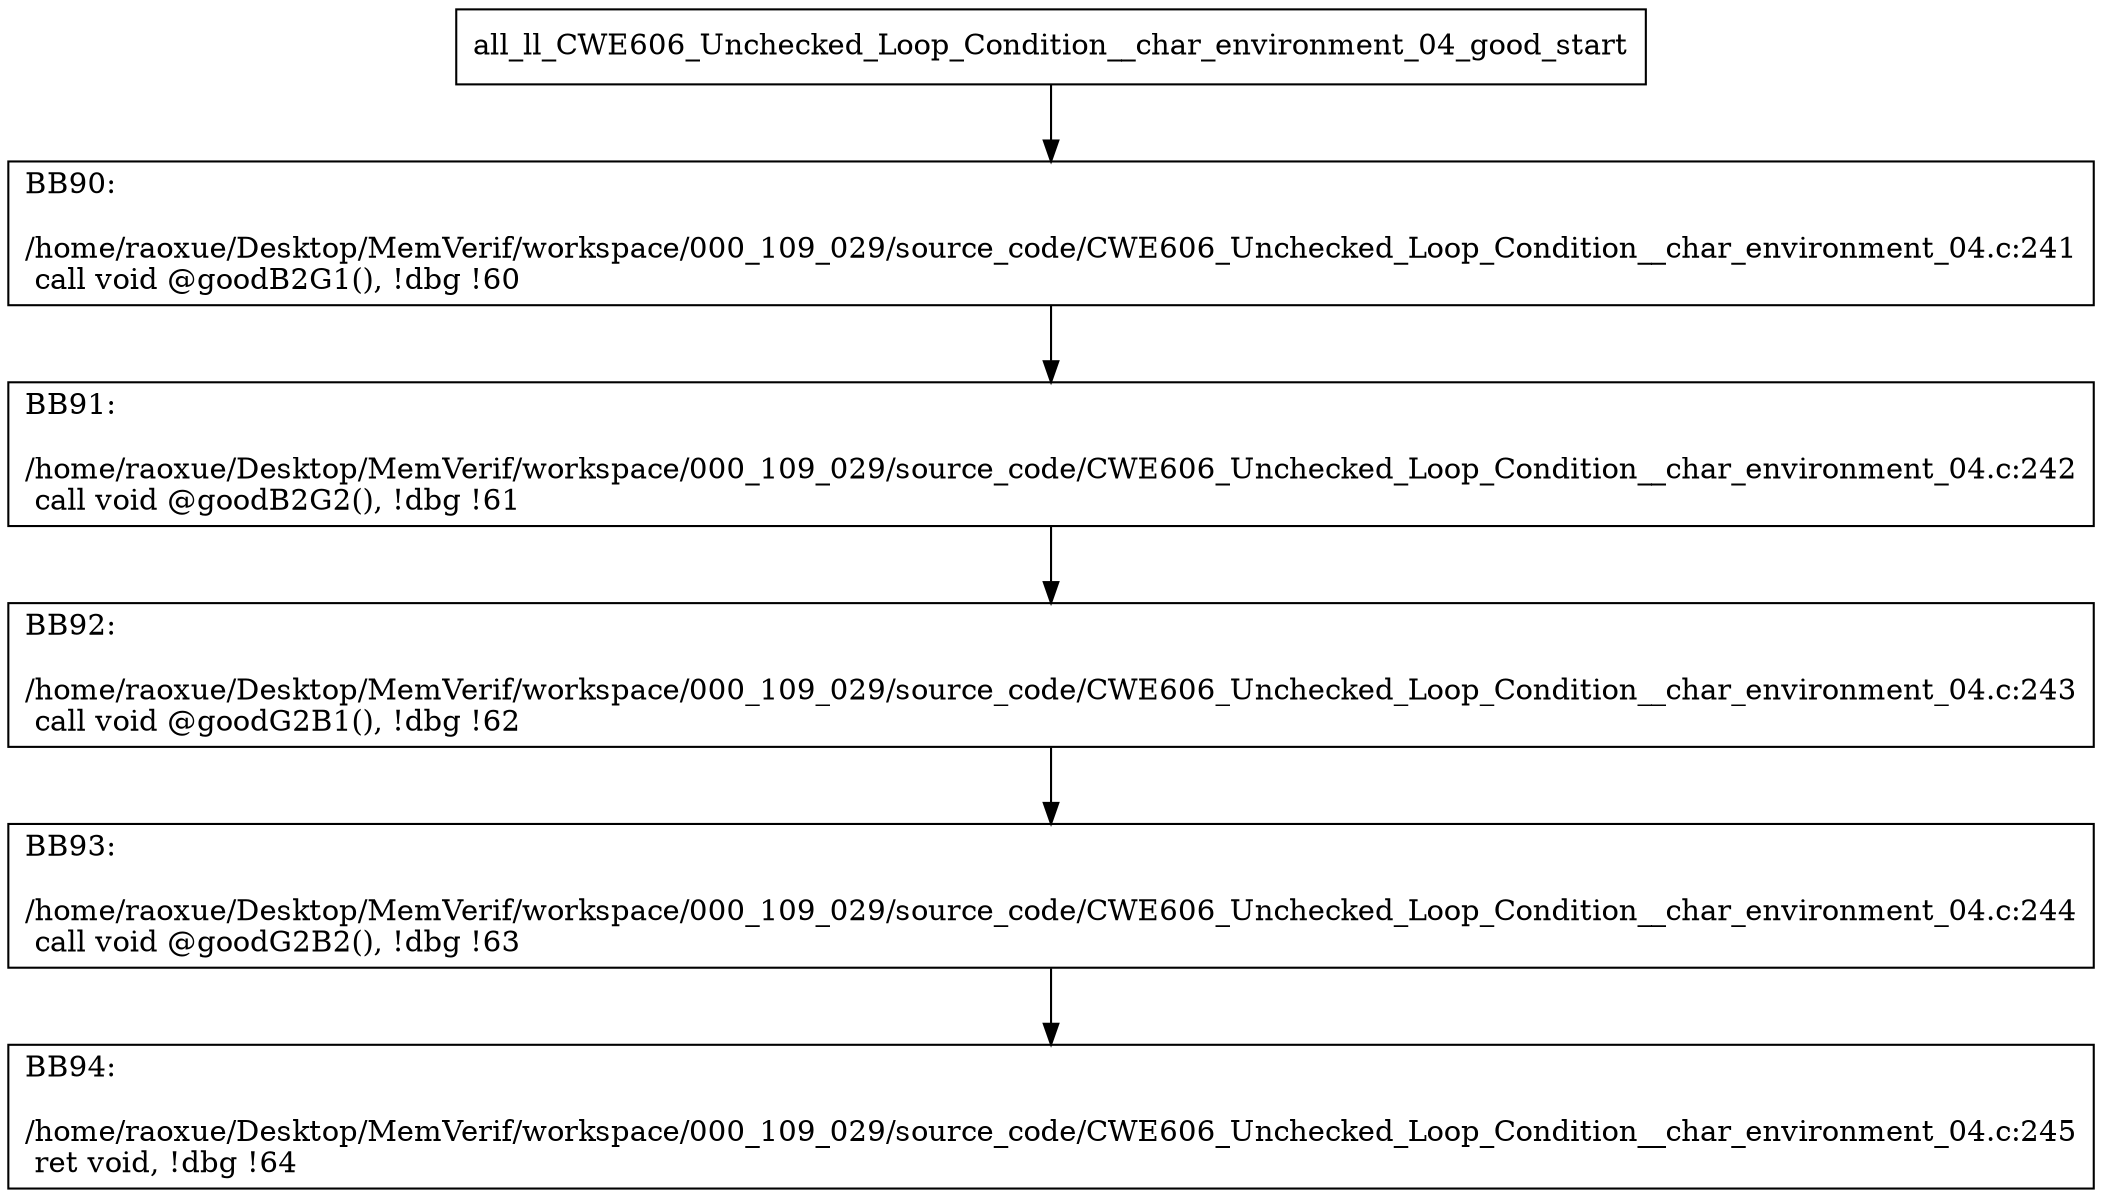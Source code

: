 digraph "CFG for'all_ll_CWE606_Unchecked_Loop_Condition__char_environment_04_good' function" {
	BBall_ll_CWE606_Unchecked_Loop_Condition__char_environment_04_good_start[shape=record,label="{all_ll_CWE606_Unchecked_Loop_Condition__char_environment_04_good_start}"];
	BBall_ll_CWE606_Unchecked_Loop_Condition__char_environment_04_good_start-> all_ll_CWE606_Unchecked_Loop_Condition__char_environment_04_goodBB90;
	all_ll_CWE606_Unchecked_Loop_Condition__char_environment_04_goodBB90 [shape=record, label="{BB90:\l\l/home/raoxue/Desktop/MemVerif/workspace/000_109_029/source_code/CWE606_Unchecked_Loop_Condition__char_environment_04.c:241\l
  call void @goodB2G1(), !dbg !60\l
}"];
	all_ll_CWE606_Unchecked_Loop_Condition__char_environment_04_goodBB90-> all_ll_CWE606_Unchecked_Loop_Condition__char_environment_04_goodBB91;
	all_ll_CWE606_Unchecked_Loop_Condition__char_environment_04_goodBB91 [shape=record, label="{BB91:\l\l/home/raoxue/Desktop/MemVerif/workspace/000_109_029/source_code/CWE606_Unchecked_Loop_Condition__char_environment_04.c:242\l
  call void @goodB2G2(), !dbg !61\l
}"];
	all_ll_CWE606_Unchecked_Loop_Condition__char_environment_04_goodBB91-> all_ll_CWE606_Unchecked_Loop_Condition__char_environment_04_goodBB92;
	all_ll_CWE606_Unchecked_Loop_Condition__char_environment_04_goodBB92 [shape=record, label="{BB92:\l\l/home/raoxue/Desktop/MemVerif/workspace/000_109_029/source_code/CWE606_Unchecked_Loop_Condition__char_environment_04.c:243\l
  call void @goodG2B1(), !dbg !62\l
}"];
	all_ll_CWE606_Unchecked_Loop_Condition__char_environment_04_goodBB92-> all_ll_CWE606_Unchecked_Loop_Condition__char_environment_04_goodBB93;
	all_ll_CWE606_Unchecked_Loop_Condition__char_environment_04_goodBB93 [shape=record, label="{BB93:\l\l/home/raoxue/Desktop/MemVerif/workspace/000_109_029/source_code/CWE606_Unchecked_Loop_Condition__char_environment_04.c:244\l
  call void @goodG2B2(), !dbg !63\l
}"];
	all_ll_CWE606_Unchecked_Loop_Condition__char_environment_04_goodBB93-> all_ll_CWE606_Unchecked_Loop_Condition__char_environment_04_goodBB94;
	all_ll_CWE606_Unchecked_Loop_Condition__char_environment_04_goodBB94 [shape=record, label="{BB94:\l\l/home/raoxue/Desktop/MemVerif/workspace/000_109_029/source_code/CWE606_Unchecked_Loop_Condition__char_environment_04.c:245\l
  ret void, !dbg !64\l
}"];
}
